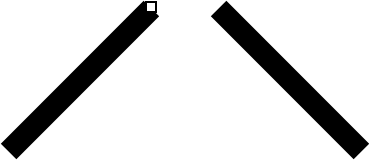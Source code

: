 <mxfile version="13.7.9" type="embed"><diagram id="pmXZmnefyjpY_t9wlNmb" name="Page-1"><mxGraphModel dx="205" dy="158" grid="1" gridSize="10" guides="1" tooltips="1" connect="1" arrows="1" fold="1" page="1" pageScale="1" pageWidth="583" pageHeight="413" math="0" shadow="0"><root><mxCell id="0"/><mxCell id="1" parent="0"/><mxCell id="nPvJKjaR9BYKqQwj7M4w-1" value="" style="verticalLabelPosition=bottom;html=1;verticalAlign=top;align=center;shape=mxgraph.floorplan.wall;fillColor=#000000;rotation=-45;" parent="1" vertex="1"><mxGeometry x="50" y="50" width="100" height="10" as="geometry"/></mxCell><mxCell id="nPvJKjaR9BYKqQwj7M4w-6" value="" style="verticalLabelPosition=bottom;html=1;verticalAlign=top;align=center;shape=mxgraph.floorplan.wall;fillColor=#000000;rotation=-45;direction=south;" parent="1" vertex="1"><mxGeometry x="200" y="5" width="10" height="100" as="geometry"/></mxCell><mxCell id="3" value="" style="rounded=0;whiteSpace=wrap;html=1;" vertex="1" parent="1"><mxGeometry x="133" y="16" width="5" height="5" as="geometry"/></mxCell></root></mxGraphModel></diagram></mxfile>